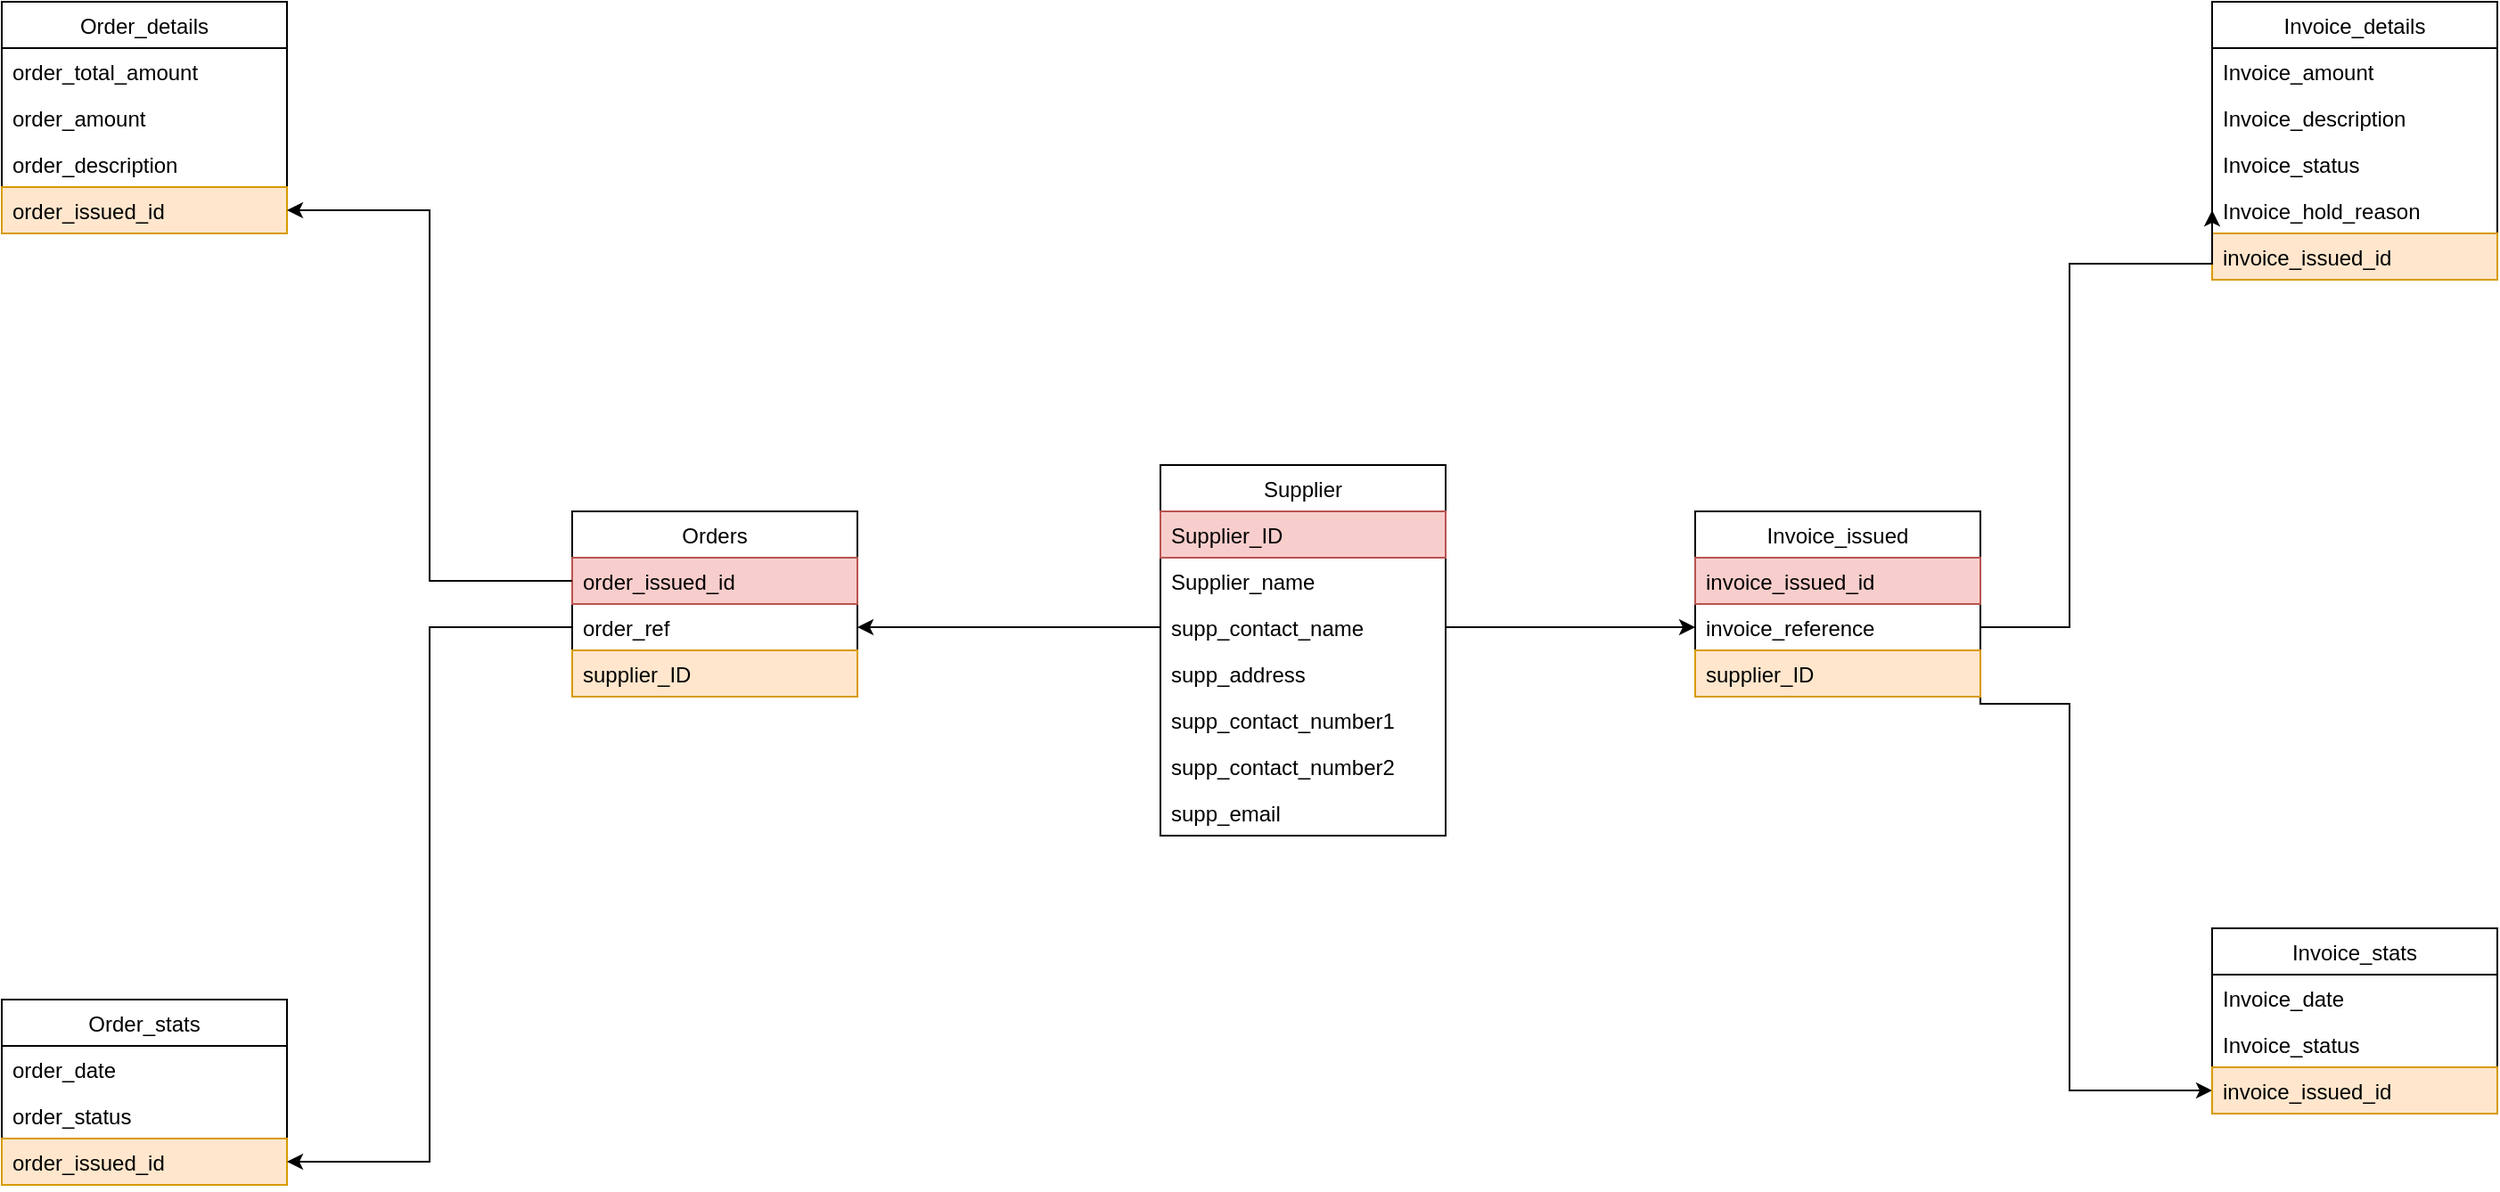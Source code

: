 <mxfile version="18.1.3" type="onedrive"><diagram id="C5RBs43oDa-KdzZeNtuy" name="Page-1"><mxGraphModel dx="989" dy="551" grid="1" gridSize="10" guides="1" tooltips="1" connect="1" arrows="1" fold="1" page="1" pageScale="1" pageWidth="827" pageHeight="1169" math="0" shadow="0"><root><mxCell id="WIyWlLk6GJQsqaUBKTNV-0"/><mxCell id="WIyWlLk6GJQsqaUBKTNV-1" parent="WIyWlLk6GJQsqaUBKTNV-0"/><mxCell id="IZvouY1LpTzQxeiMi02L-0" value="Order_details" style="swimlane;fontStyle=0;align=center;verticalAlign=top;childLayout=stackLayout;horizontal=1;startSize=26;horizontalStack=0;resizeParent=1;resizeLast=0;collapsible=1;marginBottom=0;rounded=0;shadow=0;strokeWidth=1;spacing=2;" vertex="1" parent="WIyWlLk6GJQsqaUBKTNV-1"><mxGeometry x="80" y="170" width="160" height="130" as="geometry"><mxRectangle x="550" y="140" width="160" height="26" as="alternateBounds"/></mxGeometry></mxCell><mxCell id="IZvouY1LpTzQxeiMi02L-148" value="order_total_amount" style="text;align=left;verticalAlign=top;spacingLeft=4;spacingRight=2;overflow=hidden;rotatable=0;points=[[0,0.5],[1,0.5]];portConstraint=eastwest;spacing=2;" vertex="1" parent="IZvouY1LpTzQxeiMi02L-0"><mxGeometry y="26" width="160" height="26" as="geometry"/></mxCell><mxCell id="IZvouY1LpTzQxeiMi02L-3" value="order_amount" style="text;align=left;verticalAlign=top;spacingLeft=4;spacingRight=2;overflow=hidden;rotatable=0;points=[[0,0.5],[1,0.5]];portConstraint=eastwest;rounded=0;shadow=0;spacing=2;" vertex="1" parent="IZvouY1LpTzQxeiMi02L-0"><mxGeometry y="52" width="160" height="26" as="geometry"/></mxCell><mxCell id="IZvouY1LpTzQxeiMi02L-4" value="order_description" style="text;align=left;verticalAlign=top;spacingLeft=4;spacingRight=2;overflow=hidden;rotatable=0;points=[[0,0.5],[1,0.5]];portConstraint=eastwest;rounded=0;shadow=0;spacing=2;" vertex="1" parent="IZvouY1LpTzQxeiMi02L-0"><mxGeometry y="78" width="160" height="26" as="geometry"/></mxCell><mxCell id="IZvouY1LpTzQxeiMi02L-45" value="order_issued_id" style="text;align=left;verticalAlign=top;spacingLeft=4;spacingRight=2;overflow=hidden;rotatable=0;points=[[0,0.5],[1,0.5]];portConstraint=eastwest;spacing=2;fillColor=#ffe6cc;strokeColor=#d79b00;" vertex="1" parent="IZvouY1LpTzQxeiMi02L-0"><mxGeometry y="104" width="160" height="26" as="geometry"/></mxCell><mxCell id="IZvouY1LpTzQxeiMi02L-9" value="Order_stats" style="swimlane;fontStyle=0;align=center;verticalAlign=top;childLayout=stackLayout;horizontal=1;startSize=26;horizontalStack=0;resizeParent=1;resizeLast=0;collapsible=1;marginBottom=0;rounded=0;shadow=0;strokeWidth=1;spacing=2;" vertex="1" parent="WIyWlLk6GJQsqaUBKTNV-1"><mxGeometry x="80" y="730" width="160" height="104" as="geometry"><mxRectangle x="550" y="140" width="160" height="26" as="alternateBounds"/></mxGeometry></mxCell><mxCell id="IZvouY1LpTzQxeiMi02L-13" value="order_date" style="text;align=left;verticalAlign=top;spacingLeft=4;spacingRight=2;overflow=hidden;rotatable=0;points=[[0,0.5],[1,0.5]];portConstraint=eastwest;rounded=0;shadow=0;spacing=2;" vertex="1" parent="IZvouY1LpTzQxeiMi02L-9"><mxGeometry y="26" width="160" height="26" as="geometry"/></mxCell><mxCell id="IZvouY1LpTzQxeiMi02L-14" value="order_status" style="text;align=left;verticalAlign=top;spacingLeft=4;spacingRight=2;overflow=hidden;rotatable=0;points=[[0,0.5],[1,0.5]];portConstraint=eastwest;rounded=0;shadow=0;spacing=2;" vertex="1" parent="IZvouY1LpTzQxeiMi02L-9"><mxGeometry y="52" width="160" height="26" as="geometry"/></mxCell><mxCell id="IZvouY1LpTzQxeiMi02L-10" value="order_issued_id" style="text;align=left;verticalAlign=top;spacingLeft=4;spacingRight=2;overflow=hidden;rotatable=0;points=[[0,0.5],[1,0.5]];portConstraint=eastwest;spacing=2;shadow=0;labelBackgroundColor=none;fillColor=#ffe6cc;strokeColor=#d79b00;" vertex="1" parent="IZvouY1LpTzQxeiMi02L-9"><mxGeometry y="78" width="160" height="26" as="geometry"/></mxCell><mxCell id="IZvouY1LpTzQxeiMi02L-21" value="Supplier" style="swimlane;fontStyle=0;align=center;verticalAlign=top;childLayout=stackLayout;horizontal=1;startSize=26;horizontalStack=0;resizeParent=1;resizeLast=0;collapsible=1;marginBottom=0;rounded=0;shadow=0;strokeWidth=1;" vertex="1" parent="WIyWlLk6GJQsqaUBKTNV-1"><mxGeometry x="730" y="430" width="160" height="208" as="geometry"><mxRectangle x="130" y="380" width="160" height="26" as="alternateBounds"/></mxGeometry></mxCell><mxCell id="IZvouY1LpTzQxeiMi02L-22" value="Supplier_ID" style="text;align=left;verticalAlign=top;spacingLeft=4;spacingRight=4;overflow=hidden;rotatable=0;points=[[0,0.5],[1,0.5]];portConstraint=eastwest;fillColor=#f8cecc;strokeColor=#b85450;" vertex="1" parent="IZvouY1LpTzQxeiMi02L-21"><mxGeometry y="26" width="160" height="26" as="geometry"/></mxCell><mxCell id="IZvouY1LpTzQxeiMi02L-38" value="Supplier_name" style="text;align=left;verticalAlign=top;spacingLeft=4;spacingRight=4;overflow=hidden;rotatable=0;points=[[0,0.5],[1,0.5]];portConstraint=eastwest;" vertex="1" parent="IZvouY1LpTzQxeiMi02L-21"><mxGeometry y="52" width="160" height="26" as="geometry"/></mxCell><mxCell id="IZvouY1LpTzQxeiMi02L-23" value="supp_contact_name " style="text;align=left;verticalAlign=top;spacingLeft=4;spacingRight=4;overflow=hidden;rotatable=0;points=[[0,0.5],[1,0.5]];portConstraint=eastwest;rounded=0;shadow=0;html=0;" vertex="1" parent="IZvouY1LpTzQxeiMi02L-21"><mxGeometry y="78" width="160" height="26" as="geometry"/></mxCell><mxCell id="IZvouY1LpTzQxeiMi02L-24" value="supp_address" style="text;align=left;verticalAlign=top;spacingLeft=4;spacingRight=4;overflow=hidden;rotatable=0;points=[[0,0.5],[1,0.5]];portConstraint=eastwest;rounded=0;shadow=0;html=0;" vertex="1" parent="IZvouY1LpTzQxeiMi02L-21"><mxGeometry y="104" width="160" height="26" as="geometry"/></mxCell><mxCell id="IZvouY1LpTzQxeiMi02L-25" value="supp_contact_number1" style="text;align=left;verticalAlign=top;spacingLeft=4;spacingRight=4;overflow=hidden;rotatable=0;points=[[0,0.5],[1,0.5]];portConstraint=eastwest;rounded=0;shadow=0;html=0;" vertex="1" parent="IZvouY1LpTzQxeiMi02L-21"><mxGeometry y="130" width="160" height="26" as="geometry"/></mxCell><mxCell id="IZvouY1LpTzQxeiMi02L-26" value="supp_contact_number2" style="text;align=left;verticalAlign=top;spacingLeft=4;spacingRight=4;overflow=hidden;rotatable=0;points=[[0,0.5],[1,0.5]];portConstraint=eastwest;rounded=0;shadow=0;html=0;" vertex="1" parent="IZvouY1LpTzQxeiMi02L-21"><mxGeometry y="156" width="160" height="26" as="geometry"/></mxCell><mxCell id="IZvouY1LpTzQxeiMi02L-183" value="supp_email" style="text;align=left;verticalAlign=top;spacingLeft=4;spacingRight=4;overflow=hidden;rotatable=0;points=[[0,0.5],[1,0.5]];portConstraint=eastwest;rounded=0;shadow=0;html=0;" vertex="1" parent="IZvouY1LpTzQxeiMi02L-21"><mxGeometry y="182" width="160" height="26" as="geometry"/></mxCell><mxCell id="IZvouY1LpTzQxeiMi02L-18" value="Orders" style="swimlane;fontStyle=0;align=center;verticalAlign=top;childLayout=stackLayout;horizontal=1;startSize=26;horizontalStack=0;resizeParent=1;resizeLast=0;collapsible=1;marginBottom=0;rounded=0;shadow=0;strokeWidth=1;" vertex="1" parent="WIyWlLk6GJQsqaUBKTNV-1"><mxGeometry x="400" y="456" width="160" height="104" as="geometry"><mxRectangle x="340" y="380" width="170" height="26" as="alternateBounds"/></mxGeometry></mxCell><mxCell id="IZvouY1LpTzQxeiMi02L-36" value="order_issued_id" style="text;align=left;verticalAlign=top;spacingLeft=4;spacingRight=4;overflow=hidden;rotatable=0;points=[[0,0.5],[1,0.5]];portConstraint=eastwest;fillColor=#f8cecc;strokeColor=#b85450;" vertex="1" parent="IZvouY1LpTzQxeiMi02L-18"><mxGeometry y="26" width="160" height="26" as="geometry"/></mxCell><mxCell id="IZvouY1LpTzQxeiMi02L-181" value="order_ref" style="text;align=left;verticalAlign=top;spacingLeft=4;spacingRight=4;overflow=hidden;rotatable=0;points=[[0,0.5],[1,0.5]];portConstraint=eastwest;" vertex="1" parent="IZvouY1LpTzQxeiMi02L-18"><mxGeometry y="52" width="160" height="26" as="geometry"/></mxCell><mxCell id="IZvouY1LpTzQxeiMi02L-37" value="supplier_ID" style="text;align=left;verticalAlign=top;spacingLeft=4;spacingRight=4;overflow=hidden;rotatable=0;points=[[0,0.5],[1,0.5]];portConstraint=eastwest;fillColor=#ffe6cc;strokeColor=#d79b00;" vertex="1" parent="IZvouY1LpTzQxeiMi02L-18"><mxGeometry y="78" width="160" height="26" as="geometry"/></mxCell><mxCell id="IZvouY1LpTzQxeiMi02L-196" style="edgeStyle=orthogonalEdgeStyle;rounded=0;orthogonalLoop=1;jettySize=auto;html=1;exitX=1;exitY=0.75;exitDx=0;exitDy=0;entryX=0;entryY=0.5;entryDx=0;entryDy=0;fontSize=12;" edge="1" parent="WIyWlLk6GJQsqaUBKTNV-1" source="IZvouY1LpTzQxeiMi02L-63" target="IZvouY1LpTzQxeiMi02L-159"><mxGeometry relative="1" as="geometry"><Array as="points"><mxPoint x="1240" y="564"/><mxPoint x="1240" y="781"/></Array></mxGeometry></mxCell><mxCell id="IZvouY1LpTzQxeiMi02L-63" value="Invoice_issued" style="swimlane;fontStyle=0;align=center;verticalAlign=top;childLayout=stackLayout;horizontal=1;startSize=26;horizontalStack=0;resizeParent=1;resizeLast=0;collapsible=1;marginBottom=0;rounded=0;shadow=0;strokeWidth=1;spacing=2;" vertex="1" parent="WIyWlLk6GJQsqaUBKTNV-1"><mxGeometry x="1030" y="456" width="160" height="104" as="geometry"><mxRectangle x="550" y="140" width="160" height="26" as="alternateBounds"/></mxGeometry></mxCell><mxCell id="IZvouY1LpTzQxeiMi02L-64" value="invoice_issued_id" style="text;align=left;verticalAlign=top;spacingLeft=4;spacingRight=2;overflow=hidden;rotatable=0;points=[[0,0.5],[1,0.5]];portConstraint=eastwest;spacing=2;fillColor=#f8cecc;strokeColor=#b85450;" vertex="1" parent="IZvouY1LpTzQxeiMi02L-63"><mxGeometry y="26" width="160" height="26" as="geometry"/></mxCell><mxCell id="IZvouY1LpTzQxeiMi02L-163" value="invoice_reference" style="text;align=left;verticalAlign=top;spacingLeft=4;spacingRight=2;overflow=hidden;rotatable=0;points=[[0,0.5],[1,0.5]];portConstraint=eastwest;spacing=2;" vertex="1" parent="IZvouY1LpTzQxeiMi02L-63"><mxGeometry y="52" width="160" height="26" as="geometry"/></mxCell><mxCell id="IZvouY1LpTzQxeiMi02L-149" value="supplier_ID" style="text;align=left;verticalAlign=top;spacingLeft=4;spacingRight=2;overflow=hidden;rotatable=0;points=[[0,0.5],[1,0.5]];portConstraint=eastwest;spacing=2;fillColor=#ffe6cc;strokeColor=#d79b00;" vertex="1" parent="IZvouY1LpTzQxeiMi02L-63"><mxGeometry y="78" width="160" height="26" as="geometry"/></mxCell><mxCell id="IZvouY1LpTzQxeiMi02L-152" value="Invoice_stats" style="swimlane;fontStyle=0;align=center;verticalAlign=top;childLayout=stackLayout;horizontal=1;startSize=26;horizontalStack=0;resizeParent=1;resizeLast=0;collapsible=1;marginBottom=0;rounded=0;shadow=0;strokeWidth=1;spacing=2;" vertex="1" parent="WIyWlLk6GJQsqaUBKTNV-1"><mxGeometry x="1320" y="690" width="160" height="104" as="geometry"><mxRectangle x="550" y="140" width="160" height="26" as="alternateBounds"/></mxGeometry></mxCell><mxCell id="IZvouY1LpTzQxeiMi02L-65" value="Invoice_date" style="text;align=left;verticalAlign=top;spacingLeft=4;spacingRight=2;overflow=hidden;rotatable=0;points=[[0,0.5],[1,0.5]];portConstraint=eastwest;rounded=0;shadow=0;spacing=2;" vertex="1" parent="IZvouY1LpTzQxeiMi02L-152"><mxGeometry y="26" width="160" height="26" as="geometry"/></mxCell><mxCell id="IZvouY1LpTzQxeiMi02L-156" value="Invoice_status" style="text;align=left;verticalAlign=top;spacingLeft=4;spacingRight=2;overflow=hidden;rotatable=0;points=[[0,0.5],[1,0.5]];portConstraint=eastwest;rounded=0;shadow=0;spacing=2;" vertex="1" parent="IZvouY1LpTzQxeiMi02L-152"><mxGeometry y="52" width="160" height="26" as="geometry"/></mxCell><mxCell id="IZvouY1LpTzQxeiMi02L-159" value="invoice_issued_id" style="text;align=left;verticalAlign=top;spacingLeft=4;spacingRight=2;overflow=hidden;rotatable=0;points=[[0,0.5],[1,0.5]];portConstraint=eastwest;spacing=2;fillColor=#ffe6cc;strokeColor=#d79b00;" vertex="1" parent="IZvouY1LpTzQxeiMi02L-152"><mxGeometry y="78" width="160" height="26" as="geometry"/></mxCell><mxCell id="IZvouY1LpTzQxeiMi02L-162" value="Invoice_details" style="swimlane;fontStyle=0;align=center;verticalAlign=top;childLayout=stackLayout;horizontal=1;startSize=26;horizontalStack=0;resizeParent=1;resizeLast=0;collapsible=1;marginBottom=0;rounded=0;shadow=0;strokeWidth=1;spacing=2;" vertex="1" parent="WIyWlLk6GJQsqaUBKTNV-1"><mxGeometry x="1320" y="170" width="160" height="156" as="geometry"><mxRectangle x="550" y="140" width="160" height="26" as="alternateBounds"/></mxGeometry></mxCell><mxCell id="IZvouY1LpTzQxeiMi02L-164" value="Invoice_amount" style="text;align=left;verticalAlign=top;spacingLeft=4;spacingRight=2;overflow=hidden;rotatable=0;points=[[0,0.5],[1,0.5]];portConstraint=eastwest;rounded=0;shadow=0;spacing=2;" vertex="1" parent="IZvouY1LpTzQxeiMi02L-162"><mxGeometry y="26" width="160" height="26" as="geometry"/></mxCell><mxCell id="IZvouY1LpTzQxeiMi02L-165" value="Invoice_description" style="text;align=left;verticalAlign=top;spacingLeft=4;spacingRight=2;overflow=hidden;rotatable=0;points=[[0,0.5],[1,0.5]];portConstraint=eastwest;rounded=0;shadow=0;spacing=2;" vertex="1" parent="IZvouY1LpTzQxeiMi02L-162"><mxGeometry y="52" width="160" height="26" as="geometry"/></mxCell><mxCell id="IZvouY1LpTzQxeiMi02L-166" value="Invoice_status" style="text;align=left;verticalAlign=top;spacingLeft=4;spacingRight=2;overflow=hidden;rotatable=0;points=[[0,0.5],[1,0.5]];portConstraint=eastwest;rounded=0;shadow=0;spacing=2;" vertex="1" parent="IZvouY1LpTzQxeiMi02L-162"><mxGeometry y="78" width="160" height="26" as="geometry"/></mxCell><mxCell id="IZvouY1LpTzQxeiMi02L-167" value="Invoice_hold_reason" style="text;align=left;verticalAlign=top;spacingLeft=4;spacingRight=2;overflow=hidden;rotatable=0;points=[[0,0.5],[1,0.5]];portConstraint=eastwest;rounded=0;shadow=0;spacing=2;" vertex="1" parent="IZvouY1LpTzQxeiMi02L-162"><mxGeometry y="104" width="160" height="26" as="geometry"/></mxCell><mxCell id="IZvouY1LpTzQxeiMi02L-168" value="invoice_issued_id" style="text;align=left;verticalAlign=top;spacingLeft=4;spacingRight=2;overflow=hidden;rotatable=0;points=[[0,0.5],[1,0.5]];portConstraint=eastwest;spacing=2;fillColor=#ffe6cc;strokeColor=#d79b00;" vertex="1" parent="IZvouY1LpTzQxeiMi02L-162"><mxGeometry y="130" width="160" height="26" as="geometry"/></mxCell><mxCell id="IZvouY1LpTzQxeiMi02L-188" style="edgeStyle=orthogonalEdgeStyle;rounded=0;orthogonalLoop=1;jettySize=auto;html=1;exitX=1;exitY=0.5;exitDx=0;exitDy=0;fontSize=12;entryX=0;entryY=0.5;entryDx=0;entryDy=0;" edge="1" parent="WIyWlLk6GJQsqaUBKTNV-1" source="IZvouY1LpTzQxeiMi02L-23" target="IZvouY1LpTzQxeiMi02L-163"><mxGeometry relative="1" as="geometry"><mxPoint x="1000" y="520" as="targetPoint"/></mxGeometry></mxCell><mxCell id="IZvouY1LpTzQxeiMi02L-193" style="edgeStyle=orthogonalEdgeStyle;rounded=0;orthogonalLoop=1;jettySize=auto;html=1;exitX=0;exitY=0.5;exitDx=0;exitDy=0;entryX=1;entryY=0.5;entryDx=0;entryDy=0;fontSize=12;" edge="1" parent="WIyWlLk6GJQsqaUBKTNV-1" source="IZvouY1LpTzQxeiMi02L-36" target="IZvouY1LpTzQxeiMi02L-45"><mxGeometry relative="1" as="geometry"/></mxCell><mxCell id="IZvouY1LpTzQxeiMi02L-194" style="edgeStyle=orthogonalEdgeStyle;rounded=0;orthogonalLoop=1;jettySize=auto;html=1;exitX=0;exitY=0.5;exitDx=0;exitDy=0;entryX=1;entryY=0.5;entryDx=0;entryDy=0;fontSize=12;" edge="1" parent="WIyWlLk6GJQsqaUBKTNV-1" source="IZvouY1LpTzQxeiMi02L-181" target="IZvouY1LpTzQxeiMi02L-10"><mxGeometry relative="1" as="geometry"/></mxCell><mxCell id="IZvouY1LpTzQxeiMi02L-195" style="edgeStyle=orthogonalEdgeStyle;rounded=0;orthogonalLoop=1;jettySize=auto;html=1;exitX=0;exitY=0.5;exitDx=0;exitDy=0;entryX=1;entryY=0.5;entryDx=0;entryDy=0;fontSize=12;" edge="1" parent="WIyWlLk6GJQsqaUBKTNV-1" source="IZvouY1LpTzQxeiMi02L-23" target="IZvouY1LpTzQxeiMi02L-181"><mxGeometry relative="1" as="geometry"/></mxCell><mxCell id="IZvouY1LpTzQxeiMi02L-197" style="edgeStyle=orthogonalEdgeStyle;rounded=0;orthogonalLoop=1;jettySize=auto;html=1;exitX=1;exitY=0.5;exitDx=0;exitDy=0;entryX=0;entryY=0.75;entryDx=0;entryDy=0;fontSize=12;" edge="1" parent="WIyWlLk6GJQsqaUBKTNV-1" source="IZvouY1LpTzQxeiMi02L-163" target="IZvouY1LpTzQxeiMi02L-162"><mxGeometry relative="1" as="geometry"><Array as="points"><mxPoint x="1240" y="521"/><mxPoint x="1240" y="317"/></Array></mxGeometry></mxCell></root></mxGraphModel></diagram></mxfile>